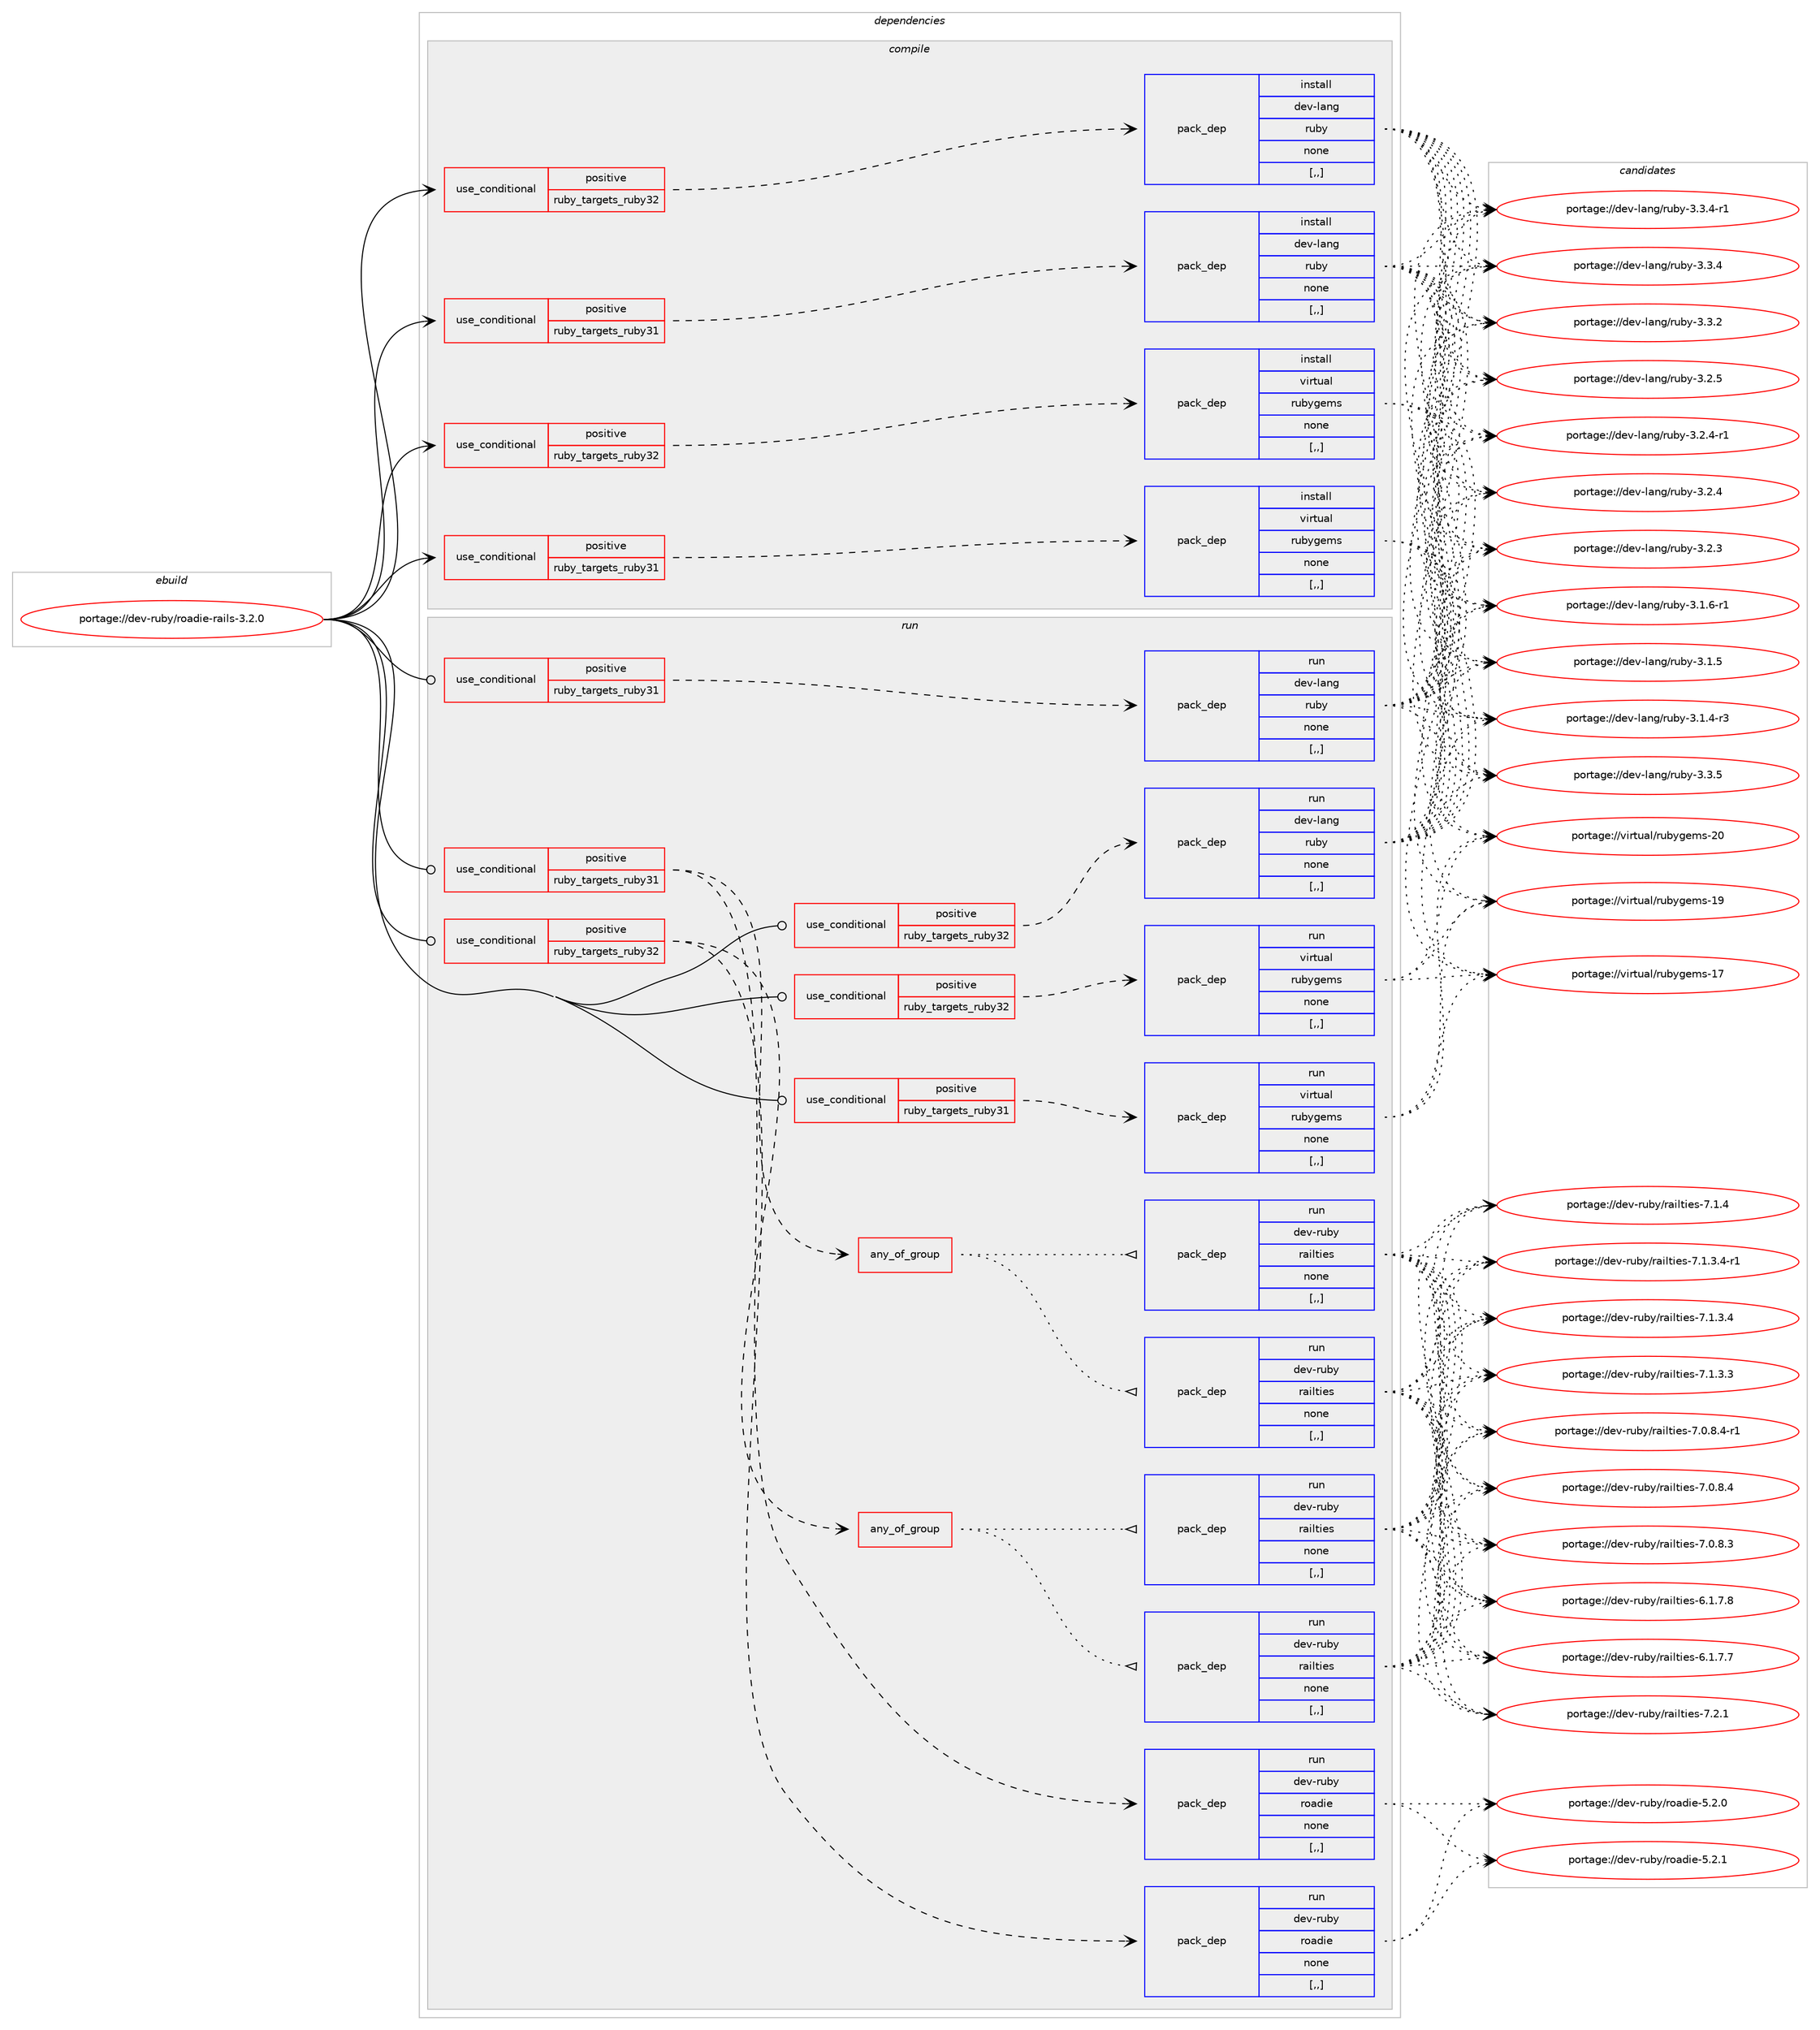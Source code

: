 digraph prolog {

# *************
# Graph options
# *************

newrank=true;
concentrate=true;
compound=true;
graph [rankdir=LR,fontname=Helvetica,fontsize=10,ranksep=1.5];#, ranksep=2.5, nodesep=0.2];
edge  [arrowhead=vee];
node  [fontname=Helvetica,fontsize=10];

# **********
# The ebuild
# **********

subgraph cluster_leftcol {
color=gray;
label=<<i>ebuild</i>>;
id [label="portage://dev-ruby/roadie-rails-3.2.0", color=red, width=4, href="../dev-ruby/roadie-rails-3.2.0.svg"];
}

# ****************
# The dependencies
# ****************

subgraph cluster_midcol {
color=gray;
label=<<i>dependencies</i>>;
subgraph cluster_compile {
fillcolor="#eeeeee";
style=filled;
label=<<i>compile</i>>;
subgraph cond185776 {
dependency695309 [label=<<TABLE BORDER="0" CELLBORDER="1" CELLSPACING="0" CELLPADDING="4"><TR><TD ROWSPAN="3" CELLPADDING="10">use_conditional</TD></TR><TR><TD>positive</TD></TR><TR><TD>ruby_targets_ruby31</TD></TR></TABLE>>, shape=none, color=red];
subgraph pack504578 {
dependency695310 [label=<<TABLE BORDER="0" CELLBORDER="1" CELLSPACING="0" CELLPADDING="4" WIDTH="220"><TR><TD ROWSPAN="6" CELLPADDING="30">pack_dep</TD></TR><TR><TD WIDTH="110">install</TD></TR><TR><TD>dev-lang</TD></TR><TR><TD>ruby</TD></TR><TR><TD>none</TD></TR><TR><TD>[,,]</TD></TR></TABLE>>, shape=none, color=blue];
}
dependency695309:e -> dependency695310:w [weight=20,style="dashed",arrowhead="vee"];
}
id:e -> dependency695309:w [weight=20,style="solid",arrowhead="vee"];
subgraph cond185777 {
dependency695311 [label=<<TABLE BORDER="0" CELLBORDER="1" CELLSPACING="0" CELLPADDING="4"><TR><TD ROWSPAN="3" CELLPADDING="10">use_conditional</TD></TR><TR><TD>positive</TD></TR><TR><TD>ruby_targets_ruby31</TD></TR></TABLE>>, shape=none, color=red];
subgraph pack504579 {
dependency695312 [label=<<TABLE BORDER="0" CELLBORDER="1" CELLSPACING="0" CELLPADDING="4" WIDTH="220"><TR><TD ROWSPAN="6" CELLPADDING="30">pack_dep</TD></TR><TR><TD WIDTH="110">install</TD></TR><TR><TD>virtual</TD></TR><TR><TD>rubygems</TD></TR><TR><TD>none</TD></TR><TR><TD>[,,]</TD></TR></TABLE>>, shape=none, color=blue];
}
dependency695311:e -> dependency695312:w [weight=20,style="dashed",arrowhead="vee"];
}
id:e -> dependency695311:w [weight=20,style="solid",arrowhead="vee"];
subgraph cond185778 {
dependency695313 [label=<<TABLE BORDER="0" CELLBORDER="1" CELLSPACING="0" CELLPADDING="4"><TR><TD ROWSPAN="3" CELLPADDING="10">use_conditional</TD></TR><TR><TD>positive</TD></TR><TR><TD>ruby_targets_ruby32</TD></TR></TABLE>>, shape=none, color=red];
subgraph pack504580 {
dependency695314 [label=<<TABLE BORDER="0" CELLBORDER="1" CELLSPACING="0" CELLPADDING="4" WIDTH="220"><TR><TD ROWSPAN="6" CELLPADDING="30">pack_dep</TD></TR><TR><TD WIDTH="110">install</TD></TR><TR><TD>dev-lang</TD></TR><TR><TD>ruby</TD></TR><TR><TD>none</TD></TR><TR><TD>[,,]</TD></TR></TABLE>>, shape=none, color=blue];
}
dependency695313:e -> dependency695314:w [weight=20,style="dashed",arrowhead="vee"];
}
id:e -> dependency695313:w [weight=20,style="solid",arrowhead="vee"];
subgraph cond185779 {
dependency695315 [label=<<TABLE BORDER="0" CELLBORDER="1" CELLSPACING="0" CELLPADDING="4"><TR><TD ROWSPAN="3" CELLPADDING="10">use_conditional</TD></TR><TR><TD>positive</TD></TR><TR><TD>ruby_targets_ruby32</TD></TR></TABLE>>, shape=none, color=red];
subgraph pack504581 {
dependency695316 [label=<<TABLE BORDER="0" CELLBORDER="1" CELLSPACING="0" CELLPADDING="4" WIDTH="220"><TR><TD ROWSPAN="6" CELLPADDING="30">pack_dep</TD></TR><TR><TD WIDTH="110">install</TD></TR><TR><TD>virtual</TD></TR><TR><TD>rubygems</TD></TR><TR><TD>none</TD></TR><TR><TD>[,,]</TD></TR></TABLE>>, shape=none, color=blue];
}
dependency695315:e -> dependency695316:w [weight=20,style="dashed",arrowhead="vee"];
}
id:e -> dependency695315:w [weight=20,style="solid",arrowhead="vee"];
}
subgraph cluster_compileandrun {
fillcolor="#eeeeee";
style=filled;
label=<<i>compile and run</i>>;
}
subgraph cluster_run {
fillcolor="#eeeeee";
style=filled;
label=<<i>run</i>>;
subgraph cond185780 {
dependency695317 [label=<<TABLE BORDER="0" CELLBORDER="1" CELLSPACING="0" CELLPADDING="4"><TR><TD ROWSPAN="3" CELLPADDING="10">use_conditional</TD></TR><TR><TD>positive</TD></TR><TR><TD>ruby_targets_ruby31</TD></TR></TABLE>>, shape=none, color=red];
subgraph pack504582 {
dependency695318 [label=<<TABLE BORDER="0" CELLBORDER="1" CELLSPACING="0" CELLPADDING="4" WIDTH="220"><TR><TD ROWSPAN="6" CELLPADDING="30">pack_dep</TD></TR><TR><TD WIDTH="110">run</TD></TR><TR><TD>dev-lang</TD></TR><TR><TD>ruby</TD></TR><TR><TD>none</TD></TR><TR><TD>[,,]</TD></TR></TABLE>>, shape=none, color=blue];
}
dependency695317:e -> dependency695318:w [weight=20,style="dashed",arrowhead="vee"];
}
id:e -> dependency695317:w [weight=20,style="solid",arrowhead="odot"];
subgraph cond185781 {
dependency695319 [label=<<TABLE BORDER="0" CELLBORDER="1" CELLSPACING="0" CELLPADDING="4"><TR><TD ROWSPAN="3" CELLPADDING="10">use_conditional</TD></TR><TR><TD>positive</TD></TR><TR><TD>ruby_targets_ruby31</TD></TR></TABLE>>, shape=none, color=red];
subgraph pack504583 {
dependency695320 [label=<<TABLE BORDER="0" CELLBORDER="1" CELLSPACING="0" CELLPADDING="4" WIDTH="220"><TR><TD ROWSPAN="6" CELLPADDING="30">pack_dep</TD></TR><TR><TD WIDTH="110">run</TD></TR><TR><TD>dev-ruby</TD></TR><TR><TD>roadie</TD></TR><TR><TD>none</TD></TR><TR><TD>[,,]</TD></TR></TABLE>>, shape=none, color=blue];
}
dependency695319:e -> dependency695320:w [weight=20,style="dashed",arrowhead="vee"];
subgraph any4574 {
dependency695321 [label=<<TABLE BORDER="0" CELLBORDER="1" CELLSPACING="0" CELLPADDING="4"><TR><TD CELLPADDING="10">any_of_group</TD></TR></TABLE>>, shape=none, color=red];subgraph pack504584 {
dependency695322 [label=<<TABLE BORDER="0" CELLBORDER="1" CELLSPACING="0" CELLPADDING="4" WIDTH="220"><TR><TD ROWSPAN="6" CELLPADDING="30">pack_dep</TD></TR><TR><TD WIDTH="110">run</TD></TR><TR><TD>dev-ruby</TD></TR><TR><TD>railties</TD></TR><TR><TD>none</TD></TR><TR><TD>[,,]</TD></TR></TABLE>>, shape=none, color=blue];
}
dependency695321:e -> dependency695322:w [weight=20,style="dotted",arrowhead="oinv"];
subgraph pack504585 {
dependency695323 [label=<<TABLE BORDER="0" CELLBORDER="1" CELLSPACING="0" CELLPADDING="4" WIDTH="220"><TR><TD ROWSPAN="6" CELLPADDING="30">pack_dep</TD></TR><TR><TD WIDTH="110">run</TD></TR><TR><TD>dev-ruby</TD></TR><TR><TD>railties</TD></TR><TR><TD>none</TD></TR><TR><TD>[,,]</TD></TR></TABLE>>, shape=none, color=blue];
}
dependency695321:e -> dependency695323:w [weight=20,style="dotted",arrowhead="oinv"];
}
dependency695319:e -> dependency695321:w [weight=20,style="dashed",arrowhead="vee"];
}
id:e -> dependency695319:w [weight=20,style="solid",arrowhead="odot"];
subgraph cond185782 {
dependency695324 [label=<<TABLE BORDER="0" CELLBORDER="1" CELLSPACING="0" CELLPADDING="4"><TR><TD ROWSPAN="3" CELLPADDING="10">use_conditional</TD></TR><TR><TD>positive</TD></TR><TR><TD>ruby_targets_ruby31</TD></TR></TABLE>>, shape=none, color=red];
subgraph pack504586 {
dependency695325 [label=<<TABLE BORDER="0" CELLBORDER="1" CELLSPACING="0" CELLPADDING="4" WIDTH="220"><TR><TD ROWSPAN="6" CELLPADDING="30">pack_dep</TD></TR><TR><TD WIDTH="110">run</TD></TR><TR><TD>virtual</TD></TR><TR><TD>rubygems</TD></TR><TR><TD>none</TD></TR><TR><TD>[,,]</TD></TR></TABLE>>, shape=none, color=blue];
}
dependency695324:e -> dependency695325:w [weight=20,style="dashed",arrowhead="vee"];
}
id:e -> dependency695324:w [weight=20,style="solid",arrowhead="odot"];
subgraph cond185783 {
dependency695326 [label=<<TABLE BORDER="0" CELLBORDER="1" CELLSPACING="0" CELLPADDING="4"><TR><TD ROWSPAN="3" CELLPADDING="10">use_conditional</TD></TR><TR><TD>positive</TD></TR><TR><TD>ruby_targets_ruby32</TD></TR></TABLE>>, shape=none, color=red];
subgraph pack504587 {
dependency695327 [label=<<TABLE BORDER="0" CELLBORDER="1" CELLSPACING="0" CELLPADDING="4" WIDTH="220"><TR><TD ROWSPAN="6" CELLPADDING="30">pack_dep</TD></TR><TR><TD WIDTH="110">run</TD></TR><TR><TD>dev-lang</TD></TR><TR><TD>ruby</TD></TR><TR><TD>none</TD></TR><TR><TD>[,,]</TD></TR></TABLE>>, shape=none, color=blue];
}
dependency695326:e -> dependency695327:w [weight=20,style="dashed",arrowhead="vee"];
}
id:e -> dependency695326:w [weight=20,style="solid",arrowhead="odot"];
subgraph cond185784 {
dependency695328 [label=<<TABLE BORDER="0" CELLBORDER="1" CELLSPACING="0" CELLPADDING="4"><TR><TD ROWSPAN="3" CELLPADDING="10">use_conditional</TD></TR><TR><TD>positive</TD></TR><TR><TD>ruby_targets_ruby32</TD></TR></TABLE>>, shape=none, color=red];
subgraph pack504588 {
dependency695329 [label=<<TABLE BORDER="0" CELLBORDER="1" CELLSPACING="0" CELLPADDING="4" WIDTH="220"><TR><TD ROWSPAN="6" CELLPADDING="30">pack_dep</TD></TR><TR><TD WIDTH="110">run</TD></TR><TR><TD>dev-ruby</TD></TR><TR><TD>roadie</TD></TR><TR><TD>none</TD></TR><TR><TD>[,,]</TD></TR></TABLE>>, shape=none, color=blue];
}
dependency695328:e -> dependency695329:w [weight=20,style="dashed",arrowhead="vee"];
subgraph any4575 {
dependency695330 [label=<<TABLE BORDER="0" CELLBORDER="1" CELLSPACING="0" CELLPADDING="4"><TR><TD CELLPADDING="10">any_of_group</TD></TR></TABLE>>, shape=none, color=red];subgraph pack504589 {
dependency695331 [label=<<TABLE BORDER="0" CELLBORDER="1" CELLSPACING="0" CELLPADDING="4" WIDTH="220"><TR><TD ROWSPAN="6" CELLPADDING="30">pack_dep</TD></TR><TR><TD WIDTH="110">run</TD></TR><TR><TD>dev-ruby</TD></TR><TR><TD>railties</TD></TR><TR><TD>none</TD></TR><TR><TD>[,,]</TD></TR></TABLE>>, shape=none, color=blue];
}
dependency695330:e -> dependency695331:w [weight=20,style="dotted",arrowhead="oinv"];
subgraph pack504590 {
dependency695332 [label=<<TABLE BORDER="0" CELLBORDER="1" CELLSPACING="0" CELLPADDING="4" WIDTH="220"><TR><TD ROWSPAN="6" CELLPADDING="30">pack_dep</TD></TR><TR><TD WIDTH="110">run</TD></TR><TR><TD>dev-ruby</TD></TR><TR><TD>railties</TD></TR><TR><TD>none</TD></TR><TR><TD>[,,]</TD></TR></TABLE>>, shape=none, color=blue];
}
dependency695330:e -> dependency695332:w [weight=20,style="dotted",arrowhead="oinv"];
}
dependency695328:e -> dependency695330:w [weight=20,style="dashed",arrowhead="vee"];
}
id:e -> dependency695328:w [weight=20,style="solid",arrowhead="odot"];
subgraph cond185785 {
dependency695333 [label=<<TABLE BORDER="0" CELLBORDER="1" CELLSPACING="0" CELLPADDING="4"><TR><TD ROWSPAN="3" CELLPADDING="10">use_conditional</TD></TR><TR><TD>positive</TD></TR><TR><TD>ruby_targets_ruby32</TD></TR></TABLE>>, shape=none, color=red];
subgraph pack504591 {
dependency695334 [label=<<TABLE BORDER="0" CELLBORDER="1" CELLSPACING="0" CELLPADDING="4" WIDTH="220"><TR><TD ROWSPAN="6" CELLPADDING="30">pack_dep</TD></TR><TR><TD WIDTH="110">run</TD></TR><TR><TD>virtual</TD></TR><TR><TD>rubygems</TD></TR><TR><TD>none</TD></TR><TR><TD>[,,]</TD></TR></TABLE>>, shape=none, color=blue];
}
dependency695333:e -> dependency695334:w [weight=20,style="dashed",arrowhead="vee"];
}
id:e -> dependency695333:w [weight=20,style="solid",arrowhead="odot"];
}
}

# **************
# The candidates
# **************

subgraph cluster_choices {
rank=same;
color=gray;
label=<<i>candidates</i>>;

subgraph choice504578 {
color=black;
nodesep=1;
choice10010111845108971101034711411798121455146514653 [label="portage://dev-lang/ruby-3.3.5", color=red, width=4,href="../dev-lang/ruby-3.3.5.svg"];
choice100101118451089711010347114117981214551465146524511449 [label="portage://dev-lang/ruby-3.3.4-r1", color=red, width=4,href="../dev-lang/ruby-3.3.4-r1.svg"];
choice10010111845108971101034711411798121455146514652 [label="portage://dev-lang/ruby-3.3.4", color=red, width=4,href="../dev-lang/ruby-3.3.4.svg"];
choice10010111845108971101034711411798121455146514650 [label="portage://dev-lang/ruby-3.3.2", color=red, width=4,href="../dev-lang/ruby-3.3.2.svg"];
choice10010111845108971101034711411798121455146504653 [label="portage://dev-lang/ruby-3.2.5", color=red, width=4,href="../dev-lang/ruby-3.2.5.svg"];
choice100101118451089711010347114117981214551465046524511449 [label="portage://dev-lang/ruby-3.2.4-r1", color=red, width=4,href="../dev-lang/ruby-3.2.4-r1.svg"];
choice10010111845108971101034711411798121455146504652 [label="portage://dev-lang/ruby-3.2.4", color=red, width=4,href="../dev-lang/ruby-3.2.4.svg"];
choice10010111845108971101034711411798121455146504651 [label="portage://dev-lang/ruby-3.2.3", color=red, width=4,href="../dev-lang/ruby-3.2.3.svg"];
choice100101118451089711010347114117981214551464946544511449 [label="portage://dev-lang/ruby-3.1.6-r1", color=red, width=4,href="../dev-lang/ruby-3.1.6-r1.svg"];
choice10010111845108971101034711411798121455146494653 [label="portage://dev-lang/ruby-3.1.5", color=red, width=4,href="../dev-lang/ruby-3.1.5.svg"];
choice100101118451089711010347114117981214551464946524511451 [label="portage://dev-lang/ruby-3.1.4-r3", color=red, width=4,href="../dev-lang/ruby-3.1.4-r3.svg"];
dependency695310:e -> choice10010111845108971101034711411798121455146514653:w [style=dotted,weight="100"];
dependency695310:e -> choice100101118451089711010347114117981214551465146524511449:w [style=dotted,weight="100"];
dependency695310:e -> choice10010111845108971101034711411798121455146514652:w [style=dotted,weight="100"];
dependency695310:e -> choice10010111845108971101034711411798121455146514650:w [style=dotted,weight="100"];
dependency695310:e -> choice10010111845108971101034711411798121455146504653:w [style=dotted,weight="100"];
dependency695310:e -> choice100101118451089711010347114117981214551465046524511449:w [style=dotted,weight="100"];
dependency695310:e -> choice10010111845108971101034711411798121455146504652:w [style=dotted,weight="100"];
dependency695310:e -> choice10010111845108971101034711411798121455146504651:w [style=dotted,weight="100"];
dependency695310:e -> choice100101118451089711010347114117981214551464946544511449:w [style=dotted,weight="100"];
dependency695310:e -> choice10010111845108971101034711411798121455146494653:w [style=dotted,weight="100"];
dependency695310:e -> choice100101118451089711010347114117981214551464946524511451:w [style=dotted,weight="100"];
}
subgraph choice504579 {
color=black;
nodesep=1;
choice118105114116117971084711411798121103101109115455048 [label="portage://virtual/rubygems-20", color=red, width=4,href="../virtual/rubygems-20.svg"];
choice118105114116117971084711411798121103101109115454957 [label="portage://virtual/rubygems-19", color=red, width=4,href="../virtual/rubygems-19.svg"];
choice118105114116117971084711411798121103101109115454955 [label="portage://virtual/rubygems-17", color=red, width=4,href="../virtual/rubygems-17.svg"];
dependency695312:e -> choice118105114116117971084711411798121103101109115455048:w [style=dotted,weight="100"];
dependency695312:e -> choice118105114116117971084711411798121103101109115454957:w [style=dotted,weight="100"];
dependency695312:e -> choice118105114116117971084711411798121103101109115454955:w [style=dotted,weight="100"];
}
subgraph choice504580 {
color=black;
nodesep=1;
choice10010111845108971101034711411798121455146514653 [label="portage://dev-lang/ruby-3.3.5", color=red, width=4,href="../dev-lang/ruby-3.3.5.svg"];
choice100101118451089711010347114117981214551465146524511449 [label="portage://dev-lang/ruby-3.3.4-r1", color=red, width=4,href="../dev-lang/ruby-3.3.4-r1.svg"];
choice10010111845108971101034711411798121455146514652 [label="portage://dev-lang/ruby-3.3.4", color=red, width=4,href="../dev-lang/ruby-3.3.4.svg"];
choice10010111845108971101034711411798121455146514650 [label="portage://dev-lang/ruby-3.3.2", color=red, width=4,href="../dev-lang/ruby-3.3.2.svg"];
choice10010111845108971101034711411798121455146504653 [label="portage://dev-lang/ruby-3.2.5", color=red, width=4,href="../dev-lang/ruby-3.2.5.svg"];
choice100101118451089711010347114117981214551465046524511449 [label="portage://dev-lang/ruby-3.2.4-r1", color=red, width=4,href="../dev-lang/ruby-3.2.4-r1.svg"];
choice10010111845108971101034711411798121455146504652 [label="portage://dev-lang/ruby-3.2.4", color=red, width=4,href="../dev-lang/ruby-3.2.4.svg"];
choice10010111845108971101034711411798121455146504651 [label="portage://dev-lang/ruby-3.2.3", color=red, width=4,href="../dev-lang/ruby-3.2.3.svg"];
choice100101118451089711010347114117981214551464946544511449 [label="portage://dev-lang/ruby-3.1.6-r1", color=red, width=4,href="../dev-lang/ruby-3.1.6-r1.svg"];
choice10010111845108971101034711411798121455146494653 [label="portage://dev-lang/ruby-3.1.5", color=red, width=4,href="../dev-lang/ruby-3.1.5.svg"];
choice100101118451089711010347114117981214551464946524511451 [label="portage://dev-lang/ruby-3.1.4-r3", color=red, width=4,href="../dev-lang/ruby-3.1.4-r3.svg"];
dependency695314:e -> choice10010111845108971101034711411798121455146514653:w [style=dotted,weight="100"];
dependency695314:e -> choice100101118451089711010347114117981214551465146524511449:w [style=dotted,weight="100"];
dependency695314:e -> choice10010111845108971101034711411798121455146514652:w [style=dotted,weight="100"];
dependency695314:e -> choice10010111845108971101034711411798121455146514650:w [style=dotted,weight="100"];
dependency695314:e -> choice10010111845108971101034711411798121455146504653:w [style=dotted,weight="100"];
dependency695314:e -> choice100101118451089711010347114117981214551465046524511449:w [style=dotted,weight="100"];
dependency695314:e -> choice10010111845108971101034711411798121455146504652:w [style=dotted,weight="100"];
dependency695314:e -> choice10010111845108971101034711411798121455146504651:w [style=dotted,weight="100"];
dependency695314:e -> choice100101118451089711010347114117981214551464946544511449:w [style=dotted,weight="100"];
dependency695314:e -> choice10010111845108971101034711411798121455146494653:w [style=dotted,weight="100"];
dependency695314:e -> choice100101118451089711010347114117981214551464946524511451:w [style=dotted,weight="100"];
}
subgraph choice504581 {
color=black;
nodesep=1;
choice118105114116117971084711411798121103101109115455048 [label="portage://virtual/rubygems-20", color=red, width=4,href="../virtual/rubygems-20.svg"];
choice118105114116117971084711411798121103101109115454957 [label="portage://virtual/rubygems-19", color=red, width=4,href="../virtual/rubygems-19.svg"];
choice118105114116117971084711411798121103101109115454955 [label="portage://virtual/rubygems-17", color=red, width=4,href="../virtual/rubygems-17.svg"];
dependency695316:e -> choice118105114116117971084711411798121103101109115455048:w [style=dotted,weight="100"];
dependency695316:e -> choice118105114116117971084711411798121103101109115454957:w [style=dotted,weight="100"];
dependency695316:e -> choice118105114116117971084711411798121103101109115454955:w [style=dotted,weight="100"];
}
subgraph choice504582 {
color=black;
nodesep=1;
choice10010111845108971101034711411798121455146514653 [label="portage://dev-lang/ruby-3.3.5", color=red, width=4,href="../dev-lang/ruby-3.3.5.svg"];
choice100101118451089711010347114117981214551465146524511449 [label="portage://dev-lang/ruby-3.3.4-r1", color=red, width=4,href="../dev-lang/ruby-3.3.4-r1.svg"];
choice10010111845108971101034711411798121455146514652 [label="portage://dev-lang/ruby-3.3.4", color=red, width=4,href="../dev-lang/ruby-3.3.4.svg"];
choice10010111845108971101034711411798121455146514650 [label="portage://dev-lang/ruby-3.3.2", color=red, width=4,href="../dev-lang/ruby-3.3.2.svg"];
choice10010111845108971101034711411798121455146504653 [label="portage://dev-lang/ruby-3.2.5", color=red, width=4,href="../dev-lang/ruby-3.2.5.svg"];
choice100101118451089711010347114117981214551465046524511449 [label="portage://dev-lang/ruby-3.2.4-r1", color=red, width=4,href="../dev-lang/ruby-3.2.4-r1.svg"];
choice10010111845108971101034711411798121455146504652 [label="portage://dev-lang/ruby-3.2.4", color=red, width=4,href="../dev-lang/ruby-3.2.4.svg"];
choice10010111845108971101034711411798121455146504651 [label="portage://dev-lang/ruby-3.2.3", color=red, width=4,href="../dev-lang/ruby-3.2.3.svg"];
choice100101118451089711010347114117981214551464946544511449 [label="portage://dev-lang/ruby-3.1.6-r1", color=red, width=4,href="../dev-lang/ruby-3.1.6-r1.svg"];
choice10010111845108971101034711411798121455146494653 [label="portage://dev-lang/ruby-3.1.5", color=red, width=4,href="../dev-lang/ruby-3.1.5.svg"];
choice100101118451089711010347114117981214551464946524511451 [label="portage://dev-lang/ruby-3.1.4-r3", color=red, width=4,href="../dev-lang/ruby-3.1.4-r3.svg"];
dependency695318:e -> choice10010111845108971101034711411798121455146514653:w [style=dotted,weight="100"];
dependency695318:e -> choice100101118451089711010347114117981214551465146524511449:w [style=dotted,weight="100"];
dependency695318:e -> choice10010111845108971101034711411798121455146514652:w [style=dotted,weight="100"];
dependency695318:e -> choice10010111845108971101034711411798121455146514650:w [style=dotted,weight="100"];
dependency695318:e -> choice10010111845108971101034711411798121455146504653:w [style=dotted,weight="100"];
dependency695318:e -> choice100101118451089711010347114117981214551465046524511449:w [style=dotted,weight="100"];
dependency695318:e -> choice10010111845108971101034711411798121455146504652:w [style=dotted,weight="100"];
dependency695318:e -> choice10010111845108971101034711411798121455146504651:w [style=dotted,weight="100"];
dependency695318:e -> choice100101118451089711010347114117981214551464946544511449:w [style=dotted,weight="100"];
dependency695318:e -> choice10010111845108971101034711411798121455146494653:w [style=dotted,weight="100"];
dependency695318:e -> choice100101118451089711010347114117981214551464946524511451:w [style=dotted,weight="100"];
}
subgraph choice504583 {
color=black;
nodesep=1;
choice10010111845114117981214711411197100105101455346504649 [label="portage://dev-ruby/roadie-5.2.1", color=red, width=4,href="../dev-ruby/roadie-5.2.1.svg"];
choice10010111845114117981214711411197100105101455346504648 [label="portage://dev-ruby/roadie-5.2.0", color=red, width=4,href="../dev-ruby/roadie-5.2.0.svg"];
dependency695320:e -> choice10010111845114117981214711411197100105101455346504649:w [style=dotted,weight="100"];
dependency695320:e -> choice10010111845114117981214711411197100105101455346504648:w [style=dotted,weight="100"];
}
subgraph choice504584 {
color=black;
nodesep=1;
choice10010111845114117981214711497105108116105101115455546504649 [label="portage://dev-ruby/railties-7.2.1", color=red, width=4,href="../dev-ruby/railties-7.2.1.svg"];
choice10010111845114117981214711497105108116105101115455546494652 [label="portage://dev-ruby/railties-7.1.4", color=red, width=4,href="../dev-ruby/railties-7.1.4.svg"];
choice1001011184511411798121471149710510811610510111545554649465146524511449 [label="portage://dev-ruby/railties-7.1.3.4-r1", color=red, width=4,href="../dev-ruby/railties-7.1.3.4-r1.svg"];
choice100101118451141179812147114971051081161051011154555464946514652 [label="portage://dev-ruby/railties-7.1.3.4", color=red, width=4,href="../dev-ruby/railties-7.1.3.4.svg"];
choice100101118451141179812147114971051081161051011154555464946514651 [label="portage://dev-ruby/railties-7.1.3.3", color=red, width=4,href="../dev-ruby/railties-7.1.3.3.svg"];
choice1001011184511411798121471149710510811610510111545554648465646524511449 [label="portage://dev-ruby/railties-7.0.8.4-r1", color=red, width=4,href="../dev-ruby/railties-7.0.8.4-r1.svg"];
choice100101118451141179812147114971051081161051011154555464846564652 [label="portage://dev-ruby/railties-7.0.8.4", color=red, width=4,href="../dev-ruby/railties-7.0.8.4.svg"];
choice100101118451141179812147114971051081161051011154555464846564651 [label="portage://dev-ruby/railties-7.0.8.3", color=red, width=4,href="../dev-ruby/railties-7.0.8.3.svg"];
choice100101118451141179812147114971051081161051011154554464946554656 [label="portage://dev-ruby/railties-6.1.7.8", color=red, width=4,href="../dev-ruby/railties-6.1.7.8.svg"];
choice100101118451141179812147114971051081161051011154554464946554655 [label="portage://dev-ruby/railties-6.1.7.7", color=red, width=4,href="../dev-ruby/railties-6.1.7.7.svg"];
dependency695322:e -> choice10010111845114117981214711497105108116105101115455546504649:w [style=dotted,weight="100"];
dependency695322:e -> choice10010111845114117981214711497105108116105101115455546494652:w [style=dotted,weight="100"];
dependency695322:e -> choice1001011184511411798121471149710510811610510111545554649465146524511449:w [style=dotted,weight="100"];
dependency695322:e -> choice100101118451141179812147114971051081161051011154555464946514652:w [style=dotted,weight="100"];
dependency695322:e -> choice100101118451141179812147114971051081161051011154555464946514651:w [style=dotted,weight="100"];
dependency695322:e -> choice1001011184511411798121471149710510811610510111545554648465646524511449:w [style=dotted,weight="100"];
dependency695322:e -> choice100101118451141179812147114971051081161051011154555464846564652:w [style=dotted,weight="100"];
dependency695322:e -> choice100101118451141179812147114971051081161051011154555464846564651:w [style=dotted,weight="100"];
dependency695322:e -> choice100101118451141179812147114971051081161051011154554464946554656:w [style=dotted,weight="100"];
dependency695322:e -> choice100101118451141179812147114971051081161051011154554464946554655:w [style=dotted,weight="100"];
}
subgraph choice504585 {
color=black;
nodesep=1;
choice10010111845114117981214711497105108116105101115455546504649 [label="portage://dev-ruby/railties-7.2.1", color=red, width=4,href="../dev-ruby/railties-7.2.1.svg"];
choice10010111845114117981214711497105108116105101115455546494652 [label="portage://dev-ruby/railties-7.1.4", color=red, width=4,href="../dev-ruby/railties-7.1.4.svg"];
choice1001011184511411798121471149710510811610510111545554649465146524511449 [label="portage://dev-ruby/railties-7.1.3.4-r1", color=red, width=4,href="../dev-ruby/railties-7.1.3.4-r1.svg"];
choice100101118451141179812147114971051081161051011154555464946514652 [label="portage://dev-ruby/railties-7.1.3.4", color=red, width=4,href="../dev-ruby/railties-7.1.3.4.svg"];
choice100101118451141179812147114971051081161051011154555464946514651 [label="portage://dev-ruby/railties-7.1.3.3", color=red, width=4,href="../dev-ruby/railties-7.1.3.3.svg"];
choice1001011184511411798121471149710510811610510111545554648465646524511449 [label="portage://dev-ruby/railties-7.0.8.4-r1", color=red, width=4,href="../dev-ruby/railties-7.0.8.4-r1.svg"];
choice100101118451141179812147114971051081161051011154555464846564652 [label="portage://dev-ruby/railties-7.0.8.4", color=red, width=4,href="../dev-ruby/railties-7.0.8.4.svg"];
choice100101118451141179812147114971051081161051011154555464846564651 [label="portage://dev-ruby/railties-7.0.8.3", color=red, width=4,href="../dev-ruby/railties-7.0.8.3.svg"];
choice100101118451141179812147114971051081161051011154554464946554656 [label="portage://dev-ruby/railties-6.1.7.8", color=red, width=4,href="../dev-ruby/railties-6.1.7.8.svg"];
choice100101118451141179812147114971051081161051011154554464946554655 [label="portage://dev-ruby/railties-6.1.7.7", color=red, width=4,href="../dev-ruby/railties-6.1.7.7.svg"];
dependency695323:e -> choice10010111845114117981214711497105108116105101115455546504649:w [style=dotted,weight="100"];
dependency695323:e -> choice10010111845114117981214711497105108116105101115455546494652:w [style=dotted,weight="100"];
dependency695323:e -> choice1001011184511411798121471149710510811610510111545554649465146524511449:w [style=dotted,weight="100"];
dependency695323:e -> choice100101118451141179812147114971051081161051011154555464946514652:w [style=dotted,weight="100"];
dependency695323:e -> choice100101118451141179812147114971051081161051011154555464946514651:w [style=dotted,weight="100"];
dependency695323:e -> choice1001011184511411798121471149710510811610510111545554648465646524511449:w [style=dotted,weight="100"];
dependency695323:e -> choice100101118451141179812147114971051081161051011154555464846564652:w [style=dotted,weight="100"];
dependency695323:e -> choice100101118451141179812147114971051081161051011154555464846564651:w [style=dotted,weight="100"];
dependency695323:e -> choice100101118451141179812147114971051081161051011154554464946554656:w [style=dotted,weight="100"];
dependency695323:e -> choice100101118451141179812147114971051081161051011154554464946554655:w [style=dotted,weight="100"];
}
subgraph choice504586 {
color=black;
nodesep=1;
choice118105114116117971084711411798121103101109115455048 [label="portage://virtual/rubygems-20", color=red, width=4,href="../virtual/rubygems-20.svg"];
choice118105114116117971084711411798121103101109115454957 [label="portage://virtual/rubygems-19", color=red, width=4,href="../virtual/rubygems-19.svg"];
choice118105114116117971084711411798121103101109115454955 [label="portage://virtual/rubygems-17", color=red, width=4,href="../virtual/rubygems-17.svg"];
dependency695325:e -> choice118105114116117971084711411798121103101109115455048:w [style=dotted,weight="100"];
dependency695325:e -> choice118105114116117971084711411798121103101109115454957:w [style=dotted,weight="100"];
dependency695325:e -> choice118105114116117971084711411798121103101109115454955:w [style=dotted,weight="100"];
}
subgraph choice504587 {
color=black;
nodesep=1;
choice10010111845108971101034711411798121455146514653 [label="portage://dev-lang/ruby-3.3.5", color=red, width=4,href="../dev-lang/ruby-3.3.5.svg"];
choice100101118451089711010347114117981214551465146524511449 [label="portage://dev-lang/ruby-3.3.4-r1", color=red, width=4,href="../dev-lang/ruby-3.3.4-r1.svg"];
choice10010111845108971101034711411798121455146514652 [label="portage://dev-lang/ruby-3.3.4", color=red, width=4,href="../dev-lang/ruby-3.3.4.svg"];
choice10010111845108971101034711411798121455146514650 [label="portage://dev-lang/ruby-3.3.2", color=red, width=4,href="../dev-lang/ruby-3.3.2.svg"];
choice10010111845108971101034711411798121455146504653 [label="portage://dev-lang/ruby-3.2.5", color=red, width=4,href="../dev-lang/ruby-3.2.5.svg"];
choice100101118451089711010347114117981214551465046524511449 [label="portage://dev-lang/ruby-3.2.4-r1", color=red, width=4,href="../dev-lang/ruby-3.2.4-r1.svg"];
choice10010111845108971101034711411798121455146504652 [label="portage://dev-lang/ruby-3.2.4", color=red, width=4,href="../dev-lang/ruby-3.2.4.svg"];
choice10010111845108971101034711411798121455146504651 [label="portage://dev-lang/ruby-3.2.3", color=red, width=4,href="../dev-lang/ruby-3.2.3.svg"];
choice100101118451089711010347114117981214551464946544511449 [label="portage://dev-lang/ruby-3.1.6-r1", color=red, width=4,href="../dev-lang/ruby-3.1.6-r1.svg"];
choice10010111845108971101034711411798121455146494653 [label="portage://dev-lang/ruby-3.1.5", color=red, width=4,href="../dev-lang/ruby-3.1.5.svg"];
choice100101118451089711010347114117981214551464946524511451 [label="portage://dev-lang/ruby-3.1.4-r3", color=red, width=4,href="../dev-lang/ruby-3.1.4-r3.svg"];
dependency695327:e -> choice10010111845108971101034711411798121455146514653:w [style=dotted,weight="100"];
dependency695327:e -> choice100101118451089711010347114117981214551465146524511449:w [style=dotted,weight="100"];
dependency695327:e -> choice10010111845108971101034711411798121455146514652:w [style=dotted,weight="100"];
dependency695327:e -> choice10010111845108971101034711411798121455146514650:w [style=dotted,weight="100"];
dependency695327:e -> choice10010111845108971101034711411798121455146504653:w [style=dotted,weight="100"];
dependency695327:e -> choice100101118451089711010347114117981214551465046524511449:w [style=dotted,weight="100"];
dependency695327:e -> choice10010111845108971101034711411798121455146504652:w [style=dotted,weight="100"];
dependency695327:e -> choice10010111845108971101034711411798121455146504651:w [style=dotted,weight="100"];
dependency695327:e -> choice100101118451089711010347114117981214551464946544511449:w [style=dotted,weight="100"];
dependency695327:e -> choice10010111845108971101034711411798121455146494653:w [style=dotted,weight="100"];
dependency695327:e -> choice100101118451089711010347114117981214551464946524511451:w [style=dotted,weight="100"];
}
subgraph choice504588 {
color=black;
nodesep=1;
choice10010111845114117981214711411197100105101455346504649 [label="portage://dev-ruby/roadie-5.2.1", color=red, width=4,href="../dev-ruby/roadie-5.2.1.svg"];
choice10010111845114117981214711411197100105101455346504648 [label="portage://dev-ruby/roadie-5.2.0", color=red, width=4,href="../dev-ruby/roadie-5.2.0.svg"];
dependency695329:e -> choice10010111845114117981214711411197100105101455346504649:w [style=dotted,weight="100"];
dependency695329:e -> choice10010111845114117981214711411197100105101455346504648:w [style=dotted,weight="100"];
}
subgraph choice504589 {
color=black;
nodesep=1;
choice10010111845114117981214711497105108116105101115455546504649 [label="portage://dev-ruby/railties-7.2.1", color=red, width=4,href="../dev-ruby/railties-7.2.1.svg"];
choice10010111845114117981214711497105108116105101115455546494652 [label="portage://dev-ruby/railties-7.1.4", color=red, width=4,href="../dev-ruby/railties-7.1.4.svg"];
choice1001011184511411798121471149710510811610510111545554649465146524511449 [label="portage://dev-ruby/railties-7.1.3.4-r1", color=red, width=4,href="../dev-ruby/railties-7.1.3.4-r1.svg"];
choice100101118451141179812147114971051081161051011154555464946514652 [label="portage://dev-ruby/railties-7.1.3.4", color=red, width=4,href="../dev-ruby/railties-7.1.3.4.svg"];
choice100101118451141179812147114971051081161051011154555464946514651 [label="portage://dev-ruby/railties-7.1.3.3", color=red, width=4,href="../dev-ruby/railties-7.1.3.3.svg"];
choice1001011184511411798121471149710510811610510111545554648465646524511449 [label="portage://dev-ruby/railties-7.0.8.4-r1", color=red, width=4,href="../dev-ruby/railties-7.0.8.4-r1.svg"];
choice100101118451141179812147114971051081161051011154555464846564652 [label="portage://dev-ruby/railties-7.0.8.4", color=red, width=4,href="../dev-ruby/railties-7.0.8.4.svg"];
choice100101118451141179812147114971051081161051011154555464846564651 [label="portage://dev-ruby/railties-7.0.8.3", color=red, width=4,href="../dev-ruby/railties-7.0.8.3.svg"];
choice100101118451141179812147114971051081161051011154554464946554656 [label="portage://dev-ruby/railties-6.1.7.8", color=red, width=4,href="../dev-ruby/railties-6.1.7.8.svg"];
choice100101118451141179812147114971051081161051011154554464946554655 [label="portage://dev-ruby/railties-6.1.7.7", color=red, width=4,href="../dev-ruby/railties-6.1.7.7.svg"];
dependency695331:e -> choice10010111845114117981214711497105108116105101115455546504649:w [style=dotted,weight="100"];
dependency695331:e -> choice10010111845114117981214711497105108116105101115455546494652:w [style=dotted,weight="100"];
dependency695331:e -> choice1001011184511411798121471149710510811610510111545554649465146524511449:w [style=dotted,weight="100"];
dependency695331:e -> choice100101118451141179812147114971051081161051011154555464946514652:w [style=dotted,weight="100"];
dependency695331:e -> choice100101118451141179812147114971051081161051011154555464946514651:w [style=dotted,weight="100"];
dependency695331:e -> choice1001011184511411798121471149710510811610510111545554648465646524511449:w [style=dotted,weight="100"];
dependency695331:e -> choice100101118451141179812147114971051081161051011154555464846564652:w [style=dotted,weight="100"];
dependency695331:e -> choice100101118451141179812147114971051081161051011154555464846564651:w [style=dotted,weight="100"];
dependency695331:e -> choice100101118451141179812147114971051081161051011154554464946554656:w [style=dotted,weight="100"];
dependency695331:e -> choice100101118451141179812147114971051081161051011154554464946554655:w [style=dotted,weight="100"];
}
subgraph choice504590 {
color=black;
nodesep=1;
choice10010111845114117981214711497105108116105101115455546504649 [label="portage://dev-ruby/railties-7.2.1", color=red, width=4,href="../dev-ruby/railties-7.2.1.svg"];
choice10010111845114117981214711497105108116105101115455546494652 [label="portage://dev-ruby/railties-7.1.4", color=red, width=4,href="../dev-ruby/railties-7.1.4.svg"];
choice1001011184511411798121471149710510811610510111545554649465146524511449 [label="portage://dev-ruby/railties-7.1.3.4-r1", color=red, width=4,href="../dev-ruby/railties-7.1.3.4-r1.svg"];
choice100101118451141179812147114971051081161051011154555464946514652 [label="portage://dev-ruby/railties-7.1.3.4", color=red, width=4,href="../dev-ruby/railties-7.1.3.4.svg"];
choice100101118451141179812147114971051081161051011154555464946514651 [label="portage://dev-ruby/railties-7.1.3.3", color=red, width=4,href="../dev-ruby/railties-7.1.3.3.svg"];
choice1001011184511411798121471149710510811610510111545554648465646524511449 [label="portage://dev-ruby/railties-7.0.8.4-r1", color=red, width=4,href="../dev-ruby/railties-7.0.8.4-r1.svg"];
choice100101118451141179812147114971051081161051011154555464846564652 [label="portage://dev-ruby/railties-7.0.8.4", color=red, width=4,href="../dev-ruby/railties-7.0.8.4.svg"];
choice100101118451141179812147114971051081161051011154555464846564651 [label="portage://dev-ruby/railties-7.0.8.3", color=red, width=4,href="../dev-ruby/railties-7.0.8.3.svg"];
choice100101118451141179812147114971051081161051011154554464946554656 [label="portage://dev-ruby/railties-6.1.7.8", color=red, width=4,href="../dev-ruby/railties-6.1.7.8.svg"];
choice100101118451141179812147114971051081161051011154554464946554655 [label="portage://dev-ruby/railties-6.1.7.7", color=red, width=4,href="../dev-ruby/railties-6.1.7.7.svg"];
dependency695332:e -> choice10010111845114117981214711497105108116105101115455546504649:w [style=dotted,weight="100"];
dependency695332:e -> choice10010111845114117981214711497105108116105101115455546494652:w [style=dotted,weight="100"];
dependency695332:e -> choice1001011184511411798121471149710510811610510111545554649465146524511449:w [style=dotted,weight="100"];
dependency695332:e -> choice100101118451141179812147114971051081161051011154555464946514652:w [style=dotted,weight="100"];
dependency695332:e -> choice100101118451141179812147114971051081161051011154555464946514651:w [style=dotted,weight="100"];
dependency695332:e -> choice1001011184511411798121471149710510811610510111545554648465646524511449:w [style=dotted,weight="100"];
dependency695332:e -> choice100101118451141179812147114971051081161051011154555464846564652:w [style=dotted,weight="100"];
dependency695332:e -> choice100101118451141179812147114971051081161051011154555464846564651:w [style=dotted,weight="100"];
dependency695332:e -> choice100101118451141179812147114971051081161051011154554464946554656:w [style=dotted,weight="100"];
dependency695332:e -> choice100101118451141179812147114971051081161051011154554464946554655:w [style=dotted,weight="100"];
}
subgraph choice504591 {
color=black;
nodesep=1;
choice118105114116117971084711411798121103101109115455048 [label="portage://virtual/rubygems-20", color=red, width=4,href="../virtual/rubygems-20.svg"];
choice118105114116117971084711411798121103101109115454957 [label="portage://virtual/rubygems-19", color=red, width=4,href="../virtual/rubygems-19.svg"];
choice118105114116117971084711411798121103101109115454955 [label="portage://virtual/rubygems-17", color=red, width=4,href="../virtual/rubygems-17.svg"];
dependency695334:e -> choice118105114116117971084711411798121103101109115455048:w [style=dotted,weight="100"];
dependency695334:e -> choice118105114116117971084711411798121103101109115454957:w [style=dotted,weight="100"];
dependency695334:e -> choice118105114116117971084711411798121103101109115454955:w [style=dotted,weight="100"];
}
}

}
